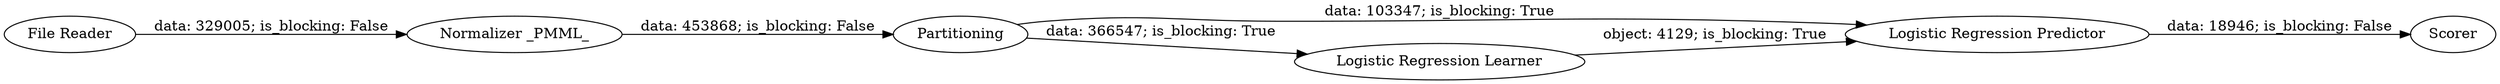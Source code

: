 digraph {
	"-6233139128174620018_322" [label="Logistic Regression Predictor"]
	"-6233139128174620018_316" [label="Normalizer _PMML_"]
	"-6233139128174620018_293" [label=Scorer]
	"-6233139128174620018_323" [label="File Reader"]
	"-6233139128174620018_294" [label=Partitioning]
	"-6233139128174620018_296" [label="Logistic Regression Learner"]
	"-6233139128174620018_322" -> "-6233139128174620018_293" [label="data: 18946; is_blocking: False"]
	"-6233139128174620018_316" -> "-6233139128174620018_294" [label="data: 453868; is_blocking: False"]
	"-6233139128174620018_323" -> "-6233139128174620018_316" [label="data: 329005; is_blocking: False"]
	"-6233139128174620018_296" -> "-6233139128174620018_322" [label="object: 4129; is_blocking: True"]
	"-6233139128174620018_294" -> "-6233139128174620018_322" [label="data: 103347; is_blocking: True"]
	"-6233139128174620018_294" -> "-6233139128174620018_296" [label="data: 366547; is_blocking: True"]
	rankdir=LR
}
